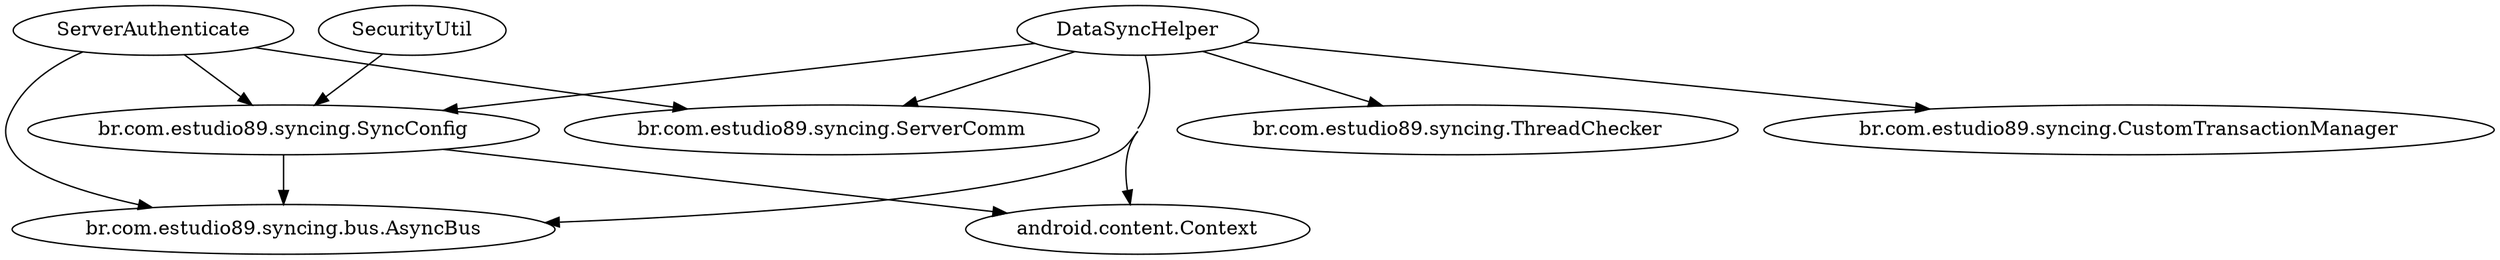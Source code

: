digraph G1 {
  concentrate = true;
  n2 [label="android.content.Context"];
  DataSyncHelper -> n2;
  n3 [label="br.com.estudio89.syncing.SyncConfig"];
  DataSyncHelper -> n3;
  n4 [label="br.com.estudio89.syncing.ThreadChecker"];
  DataSyncHelper -> n4;
  n5 [label="br.com.estudio89.syncing.bus.AsyncBus"];
  DataSyncHelper -> n5;
  n6 [label="br.com.estudio89.syncing.CustomTransactionManager"];
  DataSyncHelper -> n6;
  n7 [label="br.com.estudio89.syncing.ServerComm"];
  DataSyncHelper -> n7;
  SecurityUtil -> n3;
  ServerAuthenticate -> n3;
  ServerAuthenticate -> n5;
  ServerAuthenticate -> n7;
  n3 -> n2;
  n3 -> n5;
}
